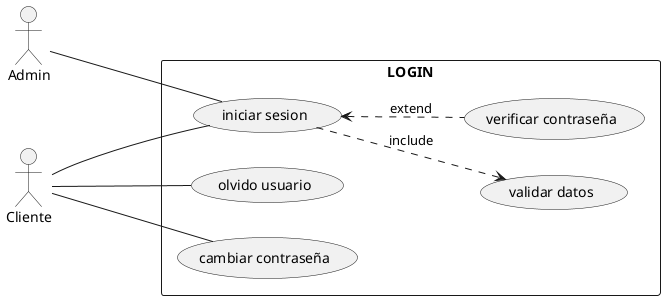 @startuml

left to right direction
actor "Admin"
actor "Cliente"
rectangle LOGIN{
"Admin"--- (iniciar sesion)
"Cliente"--(iniciar sesion)
(validar datos)<.u.(iniciar sesion):include
"Cliente"-- (olvido usuario)
"Cliente"--- (cambiar contraseña)
(verificar contraseña).u.>(iniciar sesion):extend
}

newpage
left to right direction
"Admin"--(agregar cliente)
"Admin"--(eliminar cliente)
"Admin"--(cambiar la info del cliente)
"Admin"--(ver estado de cta de cliente )
(seleccionar cliente)<.u.(eliminar cliente):include
(seleccionar cliente)<.u.(cambiar la info del cliente):include
(seleccionar cliente)<.u.(ver estado de cta de cliente ):include

newpage
left to right direction
"Cliente"--(depositar)
"Cliente"-- (retirar)
"Cliente"-- (consultar saldo actual)
"Cliente"--(estado de cuenta)

(verificar monto negativo)<.u.(depositar):include
(seleccionar tipo de cuenta)<.u.(retirar):include
(seleccionar tipo de cuenta)<.u.(depositar):include
(seleccionar tipo de cuenta)<.u.(estado de cuenta):include
(seleccionar tipo de cuenta)<.u. (consultar saldo actual):include
(verificar fondos)<.u.(retirar):include


@enduml